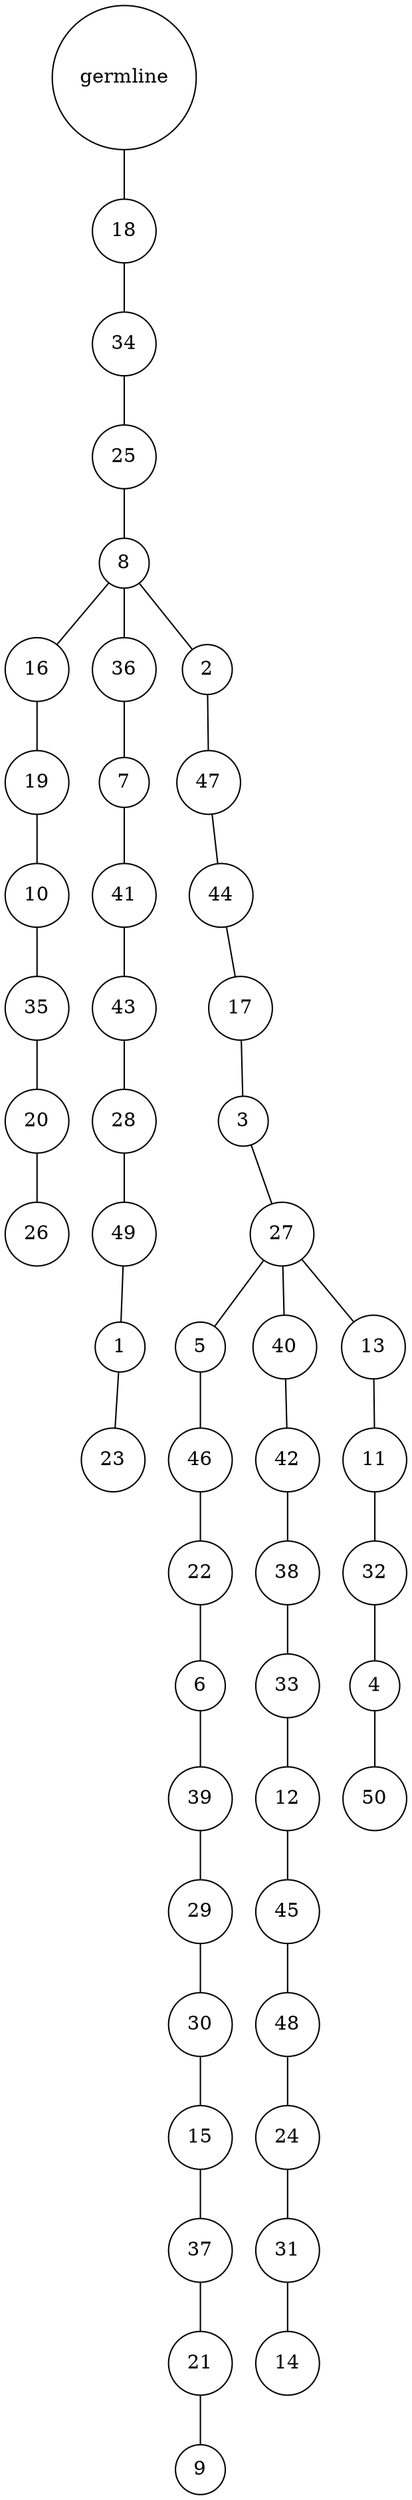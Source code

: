 graph {
	rankdir=UD;
	splines=line;
	node [shape=circle]
	"0x7f385854dbb0" [label="germline"];
	"0x7f385854dbe0" [label="18"];
	"0x7f385854dbb0" -- "0x7f385854dbe0" ;
	"0x7f385854dc10" [label="34"];
	"0x7f385854dbe0" -- "0x7f385854dc10" ;
	"0x7f385854dc40" [label="25"];
	"0x7f385854dc10" -- "0x7f385854dc40" ;
	"0x7f385854dc70" [label="8"];
	"0x7f385854dc40" -- "0x7f385854dc70" ;
	"0x7f385854dca0" [label="16"];
	"0x7f385854dc70" -- "0x7f385854dca0" ;
	"0x7f385854dcd0" [label="19"];
	"0x7f385854dca0" -- "0x7f385854dcd0" ;
	"0x7f385854dd00" [label="10"];
	"0x7f385854dcd0" -- "0x7f385854dd00" ;
	"0x7f385854dd30" [label="35"];
	"0x7f385854dd00" -- "0x7f385854dd30" ;
	"0x7f385854dd60" [label="20"];
	"0x7f385854dd30" -- "0x7f385854dd60" ;
	"0x7f385854dd90" [label="26"];
	"0x7f385854dd60" -- "0x7f385854dd90" ;
	"0x7f385854ddc0" [label="36"];
	"0x7f385854dc70" -- "0x7f385854ddc0" ;
	"0x7f385854ddf0" [label="7"];
	"0x7f385854ddc0" -- "0x7f385854ddf0" ;
	"0x7f385854de20" [label="41"];
	"0x7f385854ddf0" -- "0x7f385854de20" ;
	"0x7f385854de50" [label="43"];
	"0x7f385854de20" -- "0x7f385854de50" ;
	"0x7f385854de80" [label="28"];
	"0x7f385854de50" -- "0x7f385854de80" ;
	"0x7f385854deb0" [label="49"];
	"0x7f385854de80" -- "0x7f385854deb0" ;
	"0x7f385854dee0" [label="1"];
	"0x7f385854deb0" -- "0x7f385854dee0" ;
	"0x7f385854df10" [label="23"];
	"0x7f385854dee0" -- "0x7f385854df10" ;
	"0x7f385854df40" [label="2"];
	"0x7f385854dc70" -- "0x7f385854df40" ;
	"0x7f385854df70" [label="47"];
	"0x7f385854df40" -- "0x7f385854df70" ;
	"0x7f385854dfa0" [label="44"];
	"0x7f385854df70" -- "0x7f385854dfa0" ;
	"0x7f385854dfd0" [label="17"];
	"0x7f385854dfa0" -- "0x7f385854dfd0" ;
	"0x7f38584dc040" [label="3"];
	"0x7f385854dfd0" -- "0x7f38584dc040" ;
	"0x7f38584dc070" [label="27"];
	"0x7f38584dc040" -- "0x7f38584dc070" ;
	"0x7f38584dc0a0" [label="5"];
	"0x7f38584dc070" -- "0x7f38584dc0a0" ;
	"0x7f38584dc0d0" [label="46"];
	"0x7f38584dc0a0" -- "0x7f38584dc0d0" ;
	"0x7f38584dc100" [label="22"];
	"0x7f38584dc0d0" -- "0x7f38584dc100" ;
	"0x7f38584dc130" [label="6"];
	"0x7f38584dc100" -- "0x7f38584dc130" ;
	"0x7f38584dc160" [label="39"];
	"0x7f38584dc130" -- "0x7f38584dc160" ;
	"0x7f38584dc190" [label="29"];
	"0x7f38584dc160" -- "0x7f38584dc190" ;
	"0x7f38584dc1c0" [label="30"];
	"0x7f38584dc190" -- "0x7f38584dc1c0" ;
	"0x7f38584dc1f0" [label="15"];
	"0x7f38584dc1c0" -- "0x7f38584dc1f0" ;
	"0x7f38584dc220" [label="37"];
	"0x7f38584dc1f0" -- "0x7f38584dc220" ;
	"0x7f38584dc250" [label="21"];
	"0x7f38584dc220" -- "0x7f38584dc250" ;
	"0x7f38584dc280" [label="9"];
	"0x7f38584dc250" -- "0x7f38584dc280" ;
	"0x7f38584dc2b0" [label="40"];
	"0x7f38584dc070" -- "0x7f38584dc2b0" ;
	"0x7f38584dc2e0" [label="42"];
	"0x7f38584dc2b0" -- "0x7f38584dc2e0" ;
	"0x7f38584dc310" [label="38"];
	"0x7f38584dc2e0" -- "0x7f38584dc310" ;
	"0x7f38584dc340" [label="33"];
	"0x7f38584dc310" -- "0x7f38584dc340" ;
	"0x7f38584dc370" [label="12"];
	"0x7f38584dc340" -- "0x7f38584dc370" ;
	"0x7f38584dc3a0" [label="45"];
	"0x7f38584dc370" -- "0x7f38584dc3a0" ;
	"0x7f38584dc3d0" [label="48"];
	"0x7f38584dc3a0" -- "0x7f38584dc3d0" ;
	"0x7f38584dc400" [label="24"];
	"0x7f38584dc3d0" -- "0x7f38584dc400" ;
	"0x7f38584dc430" [label="31"];
	"0x7f38584dc400" -- "0x7f38584dc430" ;
	"0x7f38584dc460" [label="14"];
	"0x7f38584dc430" -- "0x7f38584dc460" ;
	"0x7f38584dc490" [label="13"];
	"0x7f38584dc070" -- "0x7f38584dc490" ;
	"0x7f38584dc4c0" [label="11"];
	"0x7f38584dc490" -- "0x7f38584dc4c0" ;
	"0x7f38584dc4f0" [label="32"];
	"0x7f38584dc4c0" -- "0x7f38584dc4f0" ;
	"0x7f38584dc520" [label="4"];
	"0x7f38584dc4f0" -- "0x7f38584dc520" ;
	"0x7f38584dc550" [label="50"];
	"0x7f38584dc520" -- "0x7f38584dc550" ;
}
